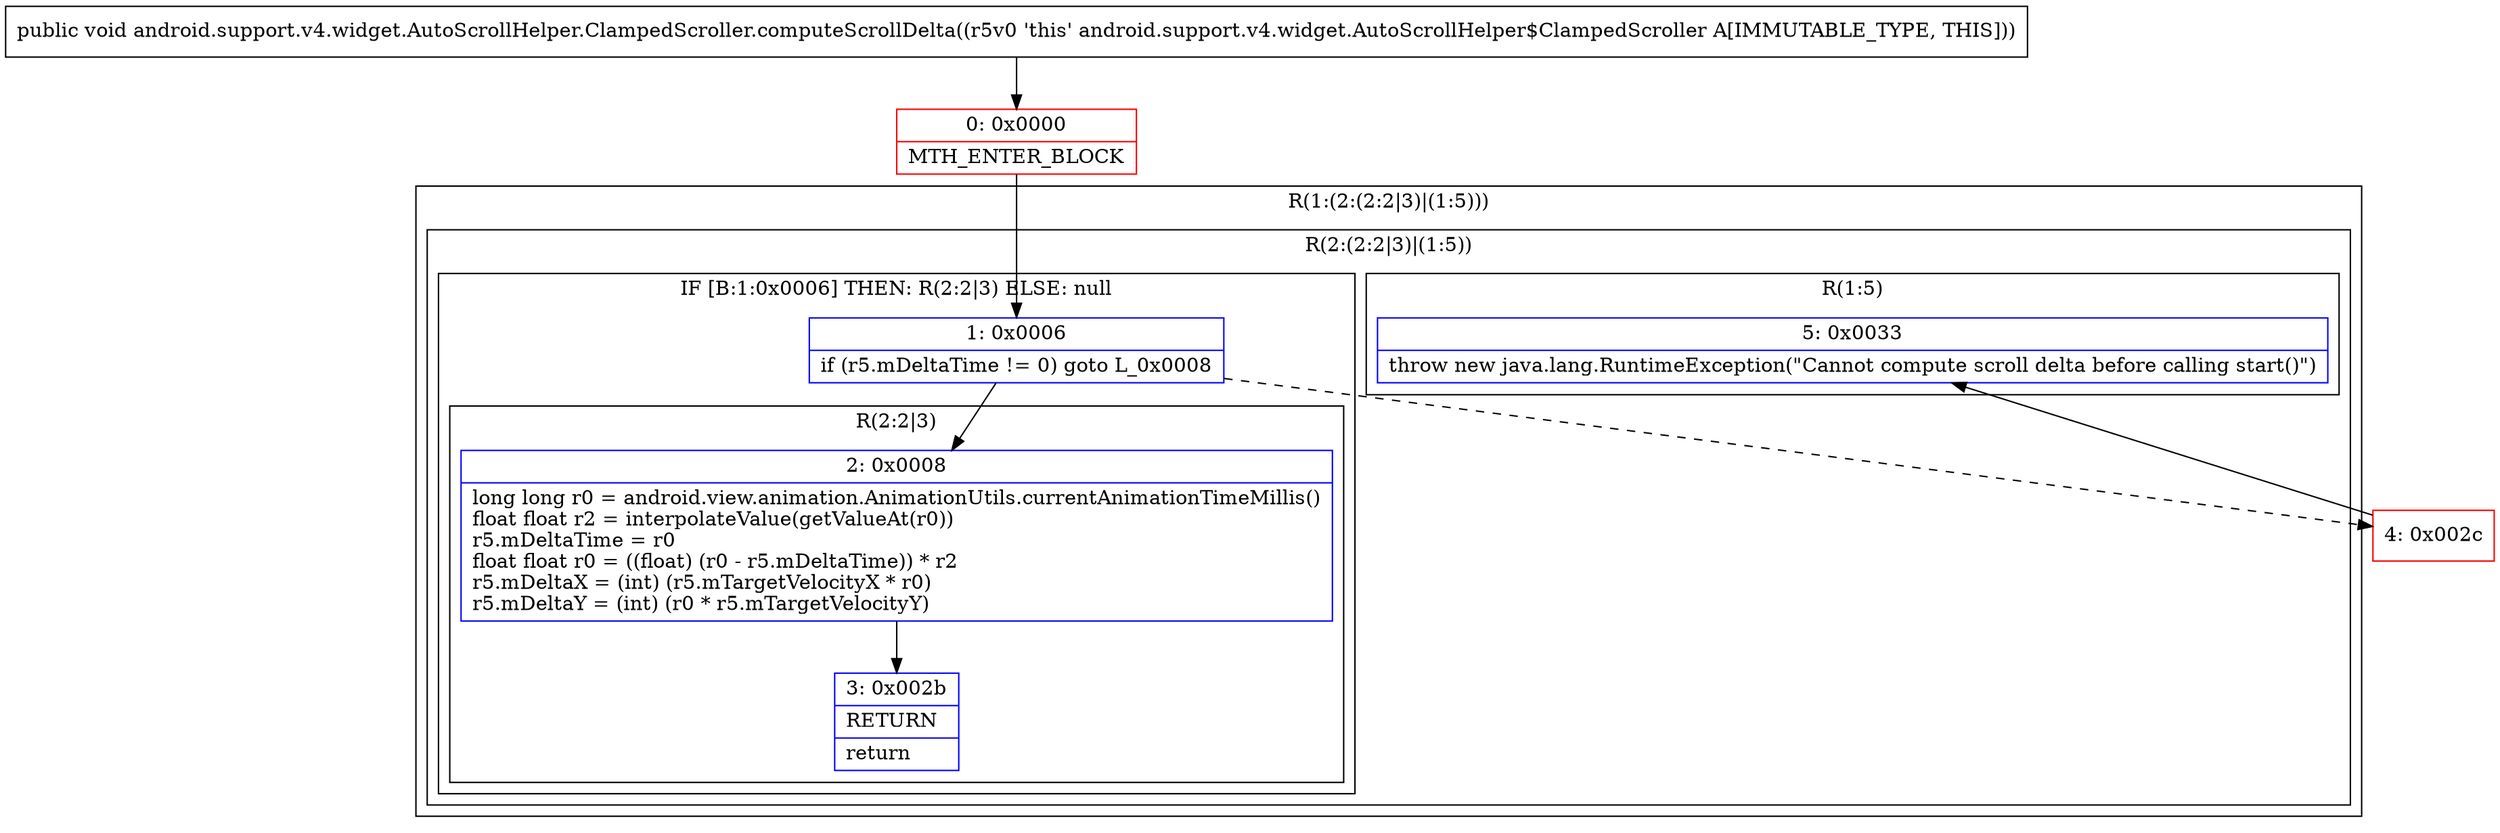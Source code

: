 digraph "CFG forandroid.support.v4.widget.AutoScrollHelper.ClampedScroller.computeScrollDelta()V" {
subgraph cluster_Region_1173463930 {
label = "R(1:(2:(2:2|3)|(1:5)))";
node [shape=record,color=blue];
subgraph cluster_Region_557111862 {
label = "R(2:(2:2|3)|(1:5))";
node [shape=record,color=blue];
subgraph cluster_IfRegion_528554384 {
label = "IF [B:1:0x0006] THEN: R(2:2|3) ELSE: null";
node [shape=record,color=blue];
Node_1 [shape=record,label="{1\:\ 0x0006|if (r5.mDeltaTime != 0) goto L_0x0008\l}"];
subgraph cluster_Region_1596808610 {
label = "R(2:2|3)";
node [shape=record,color=blue];
Node_2 [shape=record,label="{2\:\ 0x0008|long long r0 = android.view.animation.AnimationUtils.currentAnimationTimeMillis()\lfloat float r2 = interpolateValue(getValueAt(r0))\lr5.mDeltaTime = r0\lfloat float r0 = ((float) (r0 \- r5.mDeltaTime)) * r2\lr5.mDeltaX = (int) (r5.mTargetVelocityX * r0)\lr5.mDeltaY = (int) (r0 * r5.mTargetVelocityY)\l}"];
Node_3 [shape=record,label="{3\:\ 0x002b|RETURN\l|return\l}"];
}
}
subgraph cluster_Region_931013658 {
label = "R(1:5)";
node [shape=record,color=blue];
Node_5 [shape=record,label="{5\:\ 0x0033|throw new java.lang.RuntimeException(\"Cannot compute scroll delta before calling start()\")\l}"];
}
}
}
Node_0 [shape=record,color=red,label="{0\:\ 0x0000|MTH_ENTER_BLOCK\l}"];
Node_4 [shape=record,color=red,label="{4\:\ 0x002c}"];
MethodNode[shape=record,label="{public void android.support.v4.widget.AutoScrollHelper.ClampedScroller.computeScrollDelta((r5v0 'this' android.support.v4.widget.AutoScrollHelper$ClampedScroller A[IMMUTABLE_TYPE, THIS])) }"];
MethodNode -> Node_0;
Node_1 -> Node_2;
Node_1 -> Node_4[style=dashed];
Node_2 -> Node_3;
Node_0 -> Node_1;
Node_4 -> Node_5;
}

